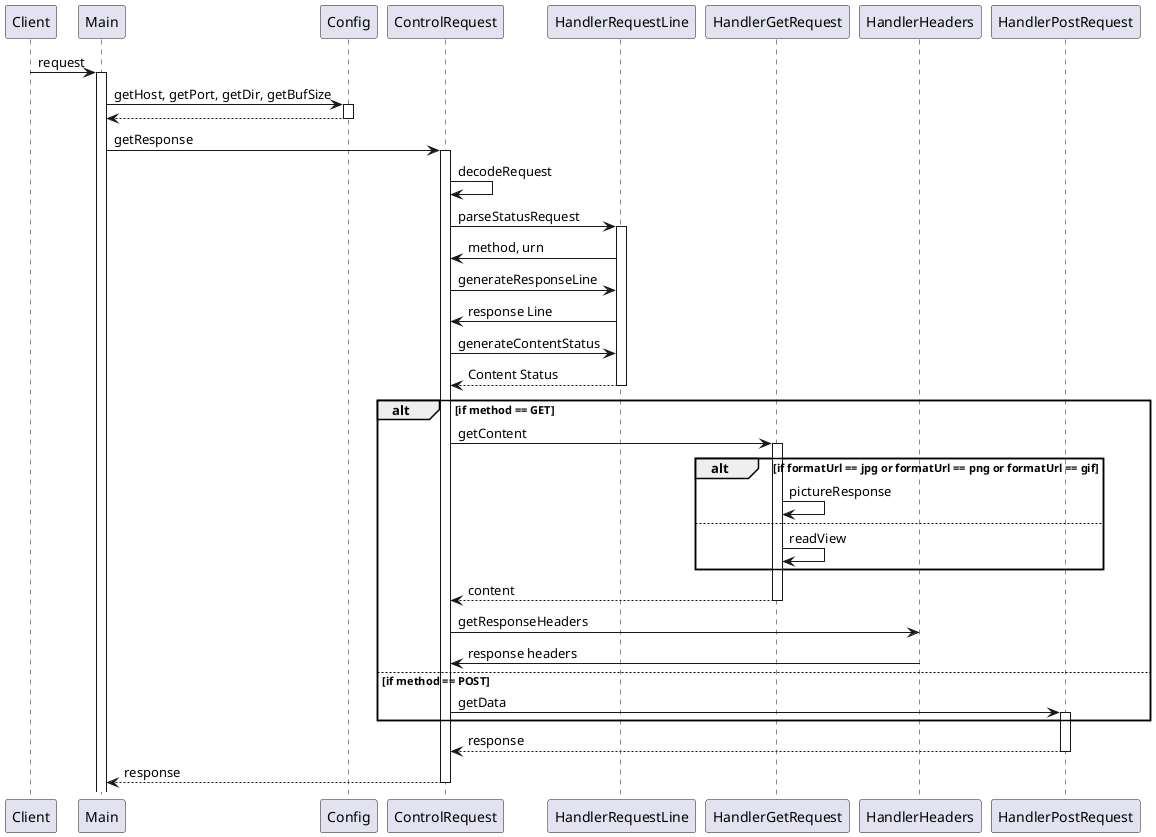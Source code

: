 @startuml

Client -> Main ++ : request
    Main -> Config ++ : getHost, getPort, getDir, getBufSize
    return
    Main -> ControlRequest ++:getResponse
    ControlRequest -> ControlRequest : decodeRequest
    ControlRequest -> HandlerRequestLine ++ :parseStatusRequest
    HandlerRequestLine -> ControlRequest : method, urn
    ControlRequest -> HandlerRequestLine:generateResponseLine
    HandlerRequestLine -> ControlRequest : response Line
    ControlRequest -> HandlerRequestLine:generateContentStatus
    return Content Status
    alt if method == GET
        ControlRequest -> HandlerGetRequest ++:getContent
        alt if formatUrl == jpg or formatUrl == png or formatUrl == gif
             HandlerGetRequest -> HandlerGetRequest : pictureResponse
             else
              HandlerGetRequest -> HandlerGetRequest : readView
        end
        return content
        ControlRequest -> HandlerHeaders: getResponseHeaders
        HandlerHeaders -> ControlRequest: response headers
    else if method == POST
        ControlRequest -> HandlerPostRequest ++: getData
    end
    return response
return response

@enduml